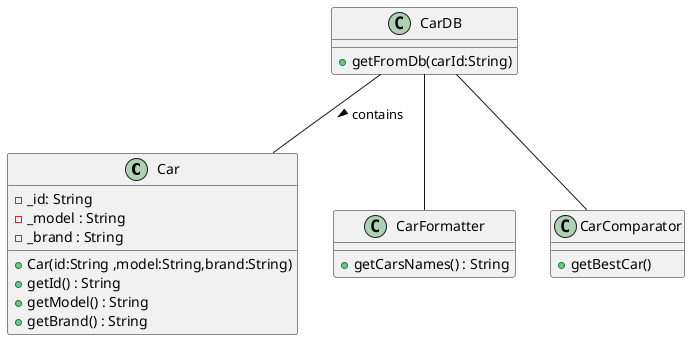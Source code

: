 
@startuml exercice_refactored
class Car {
    - _id: String
    - _model : String
    - _brand : String 

    + Car(id:String ,model:String,brand:String)
    + getId() : String
    + getModel() : String
    + getBrand() : String
}


class CarDB{
     + getFromDb(carId:String)
     
     
}

class CarFormatter{
+ getCarsNames() : String
}
class CarComparator {
+ getBestCar() 
}

CarDB  -- Car : contains >
CarDB -- CarFormatter 
CarDB -- CarComparator

@enduml

